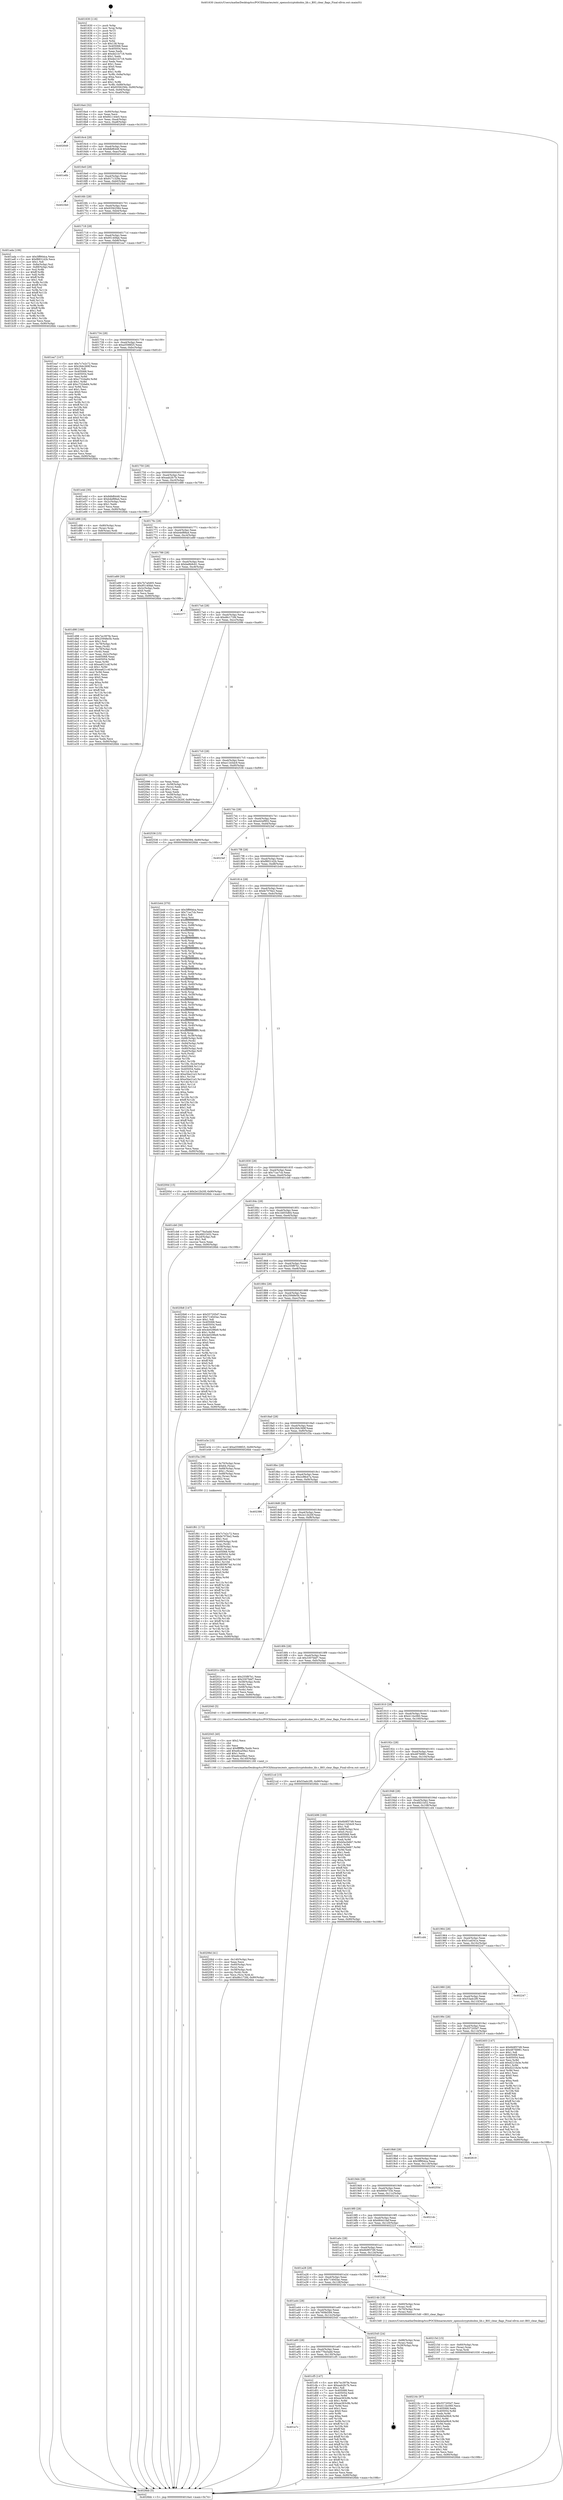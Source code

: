 digraph "0x401630" {
  label = "0x401630 (/mnt/c/Users/mathe/Desktop/tcc/POCII/binaries/extr_opensslcryptobiobio_lib.c_BIO_clear_flags_Final-ollvm.out::main(0))"
  labelloc = "t"
  node[shape=record]

  Entry [label="",width=0.3,height=0.3,shape=circle,fillcolor=black,style=filled]
  "0x4016a4" [label="{
     0x4016a4 [32]\l
     | [instrs]\l
     &nbsp;&nbsp;0x4016a4 \<+6\>: mov -0x90(%rbp),%eax\l
     &nbsp;&nbsp;0x4016aa \<+2\>: mov %eax,%ecx\l
     &nbsp;&nbsp;0x4016ac \<+6\>: sub $0x841144e5,%ecx\l
     &nbsp;&nbsp;0x4016b2 \<+6\>: mov %eax,-0xa4(%rbp)\l
     &nbsp;&nbsp;0x4016b8 \<+6\>: mov %ecx,-0xa8(%rbp)\l
     &nbsp;&nbsp;0x4016be \<+6\>: je 0000000000402649 \<main+0x1019\>\l
  }"]
  "0x402649" [label="{
     0x402649\l
  }", style=dashed]
  "0x4016c4" [label="{
     0x4016c4 [28]\l
     | [instrs]\l
     &nbsp;&nbsp;0x4016c4 \<+5\>: jmp 00000000004016c9 \<main+0x99\>\l
     &nbsp;&nbsp;0x4016c9 \<+6\>: mov -0xa4(%rbp),%eax\l
     &nbsp;&nbsp;0x4016cf \<+5\>: sub $0x8dbf6448,%eax\l
     &nbsp;&nbsp;0x4016d4 \<+6\>: mov %eax,-0xac(%rbp)\l
     &nbsp;&nbsp;0x4016da \<+6\>: je 0000000000401e6b \<main+0x83b\>\l
  }"]
  Exit [label="",width=0.3,height=0.3,shape=circle,fillcolor=black,style=filled,peripheries=2]
  "0x401e6b" [label="{
     0x401e6b\l
  }", style=dashed]
  "0x4016e0" [label="{
     0x4016e0 [28]\l
     | [instrs]\l
     &nbsp;&nbsp;0x4016e0 \<+5\>: jmp 00000000004016e5 \<main+0xb5\>\l
     &nbsp;&nbsp;0x4016e5 \<+6\>: mov -0xa4(%rbp),%eax\l
     &nbsp;&nbsp;0x4016eb \<+5\>: sub $0x9171329a,%eax\l
     &nbsp;&nbsp;0x4016f0 \<+6\>: mov %eax,-0xb0(%rbp)\l
     &nbsp;&nbsp;0x4016f6 \<+6\>: je 00000000004023b0 \<main+0xd80\>\l
  }"]
  "0x40216c" [label="{
     0x40216c [97]\l
     | [instrs]\l
     &nbsp;&nbsp;0x40216c \<+5\>: mov $0x557205d7,%esi\l
     &nbsp;&nbsp;0x402171 \<+5\>: mov $0x411bc060,%ecx\l
     &nbsp;&nbsp;0x402176 \<+7\>: mov 0x405068,%edx\l
     &nbsp;&nbsp;0x40217d \<+8\>: mov 0x405054,%r8d\l
     &nbsp;&nbsp;0x402185 \<+3\>: mov %edx,%r9d\l
     &nbsp;&nbsp;0x402188 \<+7\>: add $0xfe0a08c6,%r9d\l
     &nbsp;&nbsp;0x40218f \<+4\>: sub $0x1,%r9d\l
     &nbsp;&nbsp;0x402193 \<+7\>: sub $0xfe0a08c6,%r9d\l
     &nbsp;&nbsp;0x40219a \<+4\>: imul %r9d,%edx\l
     &nbsp;&nbsp;0x40219e \<+3\>: and $0x1,%edx\l
     &nbsp;&nbsp;0x4021a1 \<+3\>: cmp $0x0,%edx\l
     &nbsp;&nbsp;0x4021a4 \<+4\>: sete %r10b\l
     &nbsp;&nbsp;0x4021a8 \<+4\>: cmp $0xa,%r8d\l
     &nbsp;&nbsp;0x4021ac \<+4\>: setl %r11b\l
     &nbsp;&nbsp;0x4021b0 \<+3\>: mov %r10b,%bl\l
     &nbsp;&nbsp;0x4021b3 \<+3\>: and %r11b,%bl\l
     &nbsp;&nbsp;0x4021b6 \<+3\>: xor %r11b,%r10b\l
     &nbsp;&nbsp;0x4021b9 \<+3\>: or %r10b,%bl\l
     &nbsp;&nbsp;0x4021bc \<+3\>: test $0x1,%bl\l
     &nbsp;&nbsp;0x4021bf \<+3\>: cmovne %ecx,%esi\l
     &nbsp;&nbsp;0x4021c2 \<+6\>: mov %esi,-0x90(%rbp)\l
     &nbsp;&nbsp;0x4021c8 \<+5\>: jmp 00000000004026bb \<main+0x108b\>\l
  }"]
  "0x4023b0" [label="{
     0x4023b0\l
  }", style=dashed]
  "0x4016fc" [label="{
     0x4016fc [28]\l
     | [instrs]\l
     &nbsp;&nbsp;0x4016fc \<+5\>: jmp 0000000000401701 \<main+0xd1\>\l
     &nbsp;&nbsp;0x401701 \<+6\>: mov -0xa4(%rbp),%eax\l
     &nbsp;&nbsp;0x401707 \<+5\>: sub $0x93562584,%eax\l
     &nbsp;&nbsp;0x40170c \<+6\>: mov %eax,-0xb4(%rbp)\l
     &nbsp;&nbsp;0x401712 \<+6\>: je 0000000000401ada \<main+0x4aa\>\l
  }"]
  "0x40215d" [label="{
     0x40215d [15]\l
     | [instrs]\l
     &nbsp;&nbsp;0x40215d \<+4\>: mov -0x60(%rbp),%rax\l
     &nbsp;&nbsp;0x402161 \<+3\>: mov (%rax),%rax\l
     &nbsp;&nbsp;0x402164 \<+3\>: mov %rax,%rdi\l
     &nbsp;&nbsp;0x402167 \<+5\>: call 0000000000401030 \<free@plt\>\l
     | [calls]\l
     &nbsp;&nbsp;0x401030 \{1\} (unknown)\l
  }"]
  "0x401ada" [label="{
     0x401ada [106]\l
     | [instrs]\l
     &nbsp;&nbsp;0x401ada \<+5\>: mov $0x5ff90dca,%eax\l
     &nbsp;&nbsp;0x401adf \<+5\>: mov $0xf883142b,%ecx\l
     &nbsp;&nbsp;0x401ae4 \<+2\>: mov $0x1,%dl\l
     &nbsp;&nbsp;0x401ae6 \<+7\>: mov -0x8a(%rbp),%sil\l
     &nbsp;&nbsp;0x401aed \<+7\>: mov -0x89(%rbp),%dil\l
     &nbsp;&nbsp;0x401af4 \<+3\>: mov %sil,%r8b\l
     &nbsp;&nbsp;0x401af7 \<+4\>: xor $0xff,%r8b\l
     &nbsp;&nbsp;0x401afb \<+3\>: mov %dil,%r9b\l
     &nbsp;&nbsp;0x401afe \<+4\>: xor $0xff,%r9b\l
     &nbsp;&nbsp;0x401b02 \<+3\>: xor $0x1,%dl\l
     &nbsp;&nbsp;0x401b05 \<+3\>: mov %r8b,%r10b\l
     &nbsp;&nbsp;0x401b08 \<+4\>: and $0xff,%r10b\l
     &nbsp;&nbsp;0x401b0c \<+3\>: and %dl,%sil\l
     &nbsp;&nbsp;0x401b0f \<+3\>: mov %r9b,%r11b\l
     &nbsp;&nbsp;0x401b12 \<+4\>: and $0xff,%r11b\l
     &nbsp;&nbsp;0x401b16 \<+3\>: and %dl,%dil\l
     &nbsp;&nbsp;0x401b19 \<+3\>: or %sil,%r10b\l
     &nbsp;&nbsp;0x401b1c \<+3\>: or %dil,%r11b\l
     &nbsp;&nbsp;0x401b1f \<+3\>: xor %r11b,%r10b\l
     &nbsp;&nbsp;0x401b22 \<+3\>: or %r9b,%r8b\l
     &nbsp;&nbsp;0x401b25 \<+4\>: xor $0xff,%r8b\l
     &nbsp;&nbsp;0x401b29 \<+3\>: or $0x1,%dl\l
     &nbsp;&nbsp;0x401b2c \<+3\>: and %dl,%r8b\l
     &nbsp;&nbsp;0x401b2f \<+3\>: or %r8b,%r10b\l
     &nbsp;&nbsp;0x401b32 \<+4\>: test $0x1,%r10b\l
     &nbsp;&nbsp;0x401b36 \<+3\>: cmovne %ecx,%eax\l
     &nbsp;&nbsp;0x401b39 \<+6\>: mov %eax,-0x90(%rbp)\l
     &nbsp;&nbsp;0x401b3f \<+5\>: jmp 00000000004026bb \<main+0x108b\>\l
  }"]
  "0x401718" [label="{
     0x401718 [28]\l
     | [instrs]\l
     &nbsp;&nbsp;0x401718 \<+5\>: jmp 000000000040171d \<main+0xed\>\l
     &nbsp;&nbsp;0x40171d \<+6\>: mov -0xa4(%rbp),%eax\l
     &nbsp;&nbsp;0x401723 \<+5\>: sub $0x95140fab,%eax\l
     &nbsp;&nbsp;0x401728 \<+6\>: mov %eax,-0xb8(%rbp)\l
     &nbsp;&nbsp;0x40172e \<+6\>: je 0000000000401ea7 \<main+0x877\>\l
  }"]
  "0x4026bb" [label="{
     0x4026bb [5]\l
     | [instrs]\l
     &nbsp;&nbsp;0x4026bb \<+5\>: jmp 00000000004016a4 \<main+0x74\>\l
  }"]
  "0x401630" [label="{
     0x401630 [116]\l
     | [instrs]\l
     &nbsp;&nbsp;0x401630 \<+1\>: push %rbp\l
     &nbsp;&nbsp;0x401631 \<+3\>: mov %rsp,%rbp\l
     &nbsp;&nbsp;0x401634 \<+2\>: push %r15\l
     &nbsp;&nbsp;0x401636 \<+2\>: push %r14\l
     &nbsp;&nbsp;0x401638 \<+2\>: push %r13\l
     &nbsp;&nbsp;0x40163a \<+2\>: push %r12\l
     &nbsp;&nbsp;0x40163c \<+1\>: push %rbx\l
     &nbsp;&nbsp;0x40163d \<+7\>: sub $0x138,%rsp\l
     &nbsp;&nbsp;0x401644 \<+7\>: mov 0x405068,%eax\l
     &nbsp;&nbsp;0x40164b \<+7\>: mov 0x405054,%ecx\l
     &nbsp;&nbsp;0x401652 \<+2\>: mov %eax,%edx\l
     &nbsp;&nbsp;0x401654 \<+6\>: add $0xde21b718,%edx\l
     &nbsp;&nbsp;0x40165a \<+3\>: sub $0x1,%edx\l
     &nbsp;&nbsp;0x40165d \<+6\>: sub $0xde21b718,%edx\l
     &nbsp;&nbsp;0x401663 \<+3\>: imul %edx,%eax\l
     &nbsp;&nbsp;0x401666 \<+3\>: and $0x1,%eax\l
     &nbsp;&nbsp;0x401669 \<+3\>: cmp $0x0,%eax\l
     &nbsp;&nbsp;0x40166c \<+4\>: sete %r8b\l
     &nbsp;&nbsp;0x401670 \<+4\>: and $0x1,%r8b\l
     &nbsp;&nbsp;0x401674 \<+7\>: mov %r8b,-0x8a(%rbp)\l
     &nbsp;&nbsp;0x40167b \<+3\>: cmp $0xa,%ecx\l
     &nbsp;&nbsp;0x40167e \<+4\>: setl %r8b\l
     &nbsp;&nbsp;0x401682 \<+4\>: and $0x1,%r8b\l
     &nbsp;&nbsp;0x401686 \<+7\>: mov %r8b,-0x89(%rbp)\l
     &nbsp;&nbsp;0x40168d \<+10\>: movl $0x93562584,-0x90(%rbp)\l
     &nbsp;&nbsp;0x401697 \<+6\>: mov %edi,-0x94(%rbp)\l
     &nbsp;&nbsp;0x40169d \<+7\>: mov %rsi,-0xa0(%rbp)\l
  }"]
  "0x40206d" [label="{
     0x40206d [41]\l
     | [instrs]\l
     &nbsp;&nbsp;0x40206d \<+6\>: mov -0x140(%rbp),%ecx\l
     &nbsp;&nbsp;0x402073 \<+3\>: imul %eax,%ecx\l
     &nbsp;&nbsp;0x402076 \<+4\>: mov -0x60(%rbp),%rsi\l
     &nbsp;&nbsp;0x40207a \<+3\>: mov (%rsi),%rsi\l
     &nbsp;&nbsp;0x40207d \<+4\>: mov -0x58(%rbp),%rdi\l
     &nbsp;&nbsp;0x402081 \<+3\>: movslq (%rdi),%rdi\l
     &nbsp;&nbsp;0x402084 \<+3\>: mov %ecx,(%rsi,%rdi,4)\l
     &nbsp;&nbsp;0x402087 \<+10\>: movl $0xd6c172fd,-0x90(%rbp)\l
     &nbsp;&nbsp;0x402091 \<+5\>: jmp 00000000004026bb \<main+0x108b\>\l
  }"]
  "0x401ea7" [label="{
     0x401ea7 [147]\l
     | [instrs]\l
     &nbsp;&nbsp;0x401ea7 \<+5\>: mov $0x7c7e2c72,%eax\l
     &nbsp;&nbsp;0x401eac \<+5\>: mov $0x26dc369f,%ecx\l
     &nbsp;&nbsp;0x401eb1 \<+2\>: mov $0x1,%dl\l
     &nbsp;&nbsp;0x401eb3 \<+7\>: mov 0x405068,%esi\l
     &nbsp;&nbsp;0x401eba \<+7\>: mov 0x405054,%edi\l
     &nbsp;&nbsp;0x401ec1 \<+3\>: mov %esi,%r8d\l
     &nbsp;&nbsp;0x401ec4 \<+7\>: sub $0xc732da84,%r8d\l
     &nbsp;&nbsp;0x401ecb \<+4\>: sub $0x1,%r8d\l
     &nbsp;&nbsp;0x401ecf \<+7\>: add $0xc732da84,%r8d\l
     &nbsp;&nbsp;0x401ed6 \<+4\>: imul %r8d,%esi\l
     &nbsp;&nbsp;0x401eda \<+3\>: and $0x1,%esi\l
     &nbsp;&nbsp;0x401edd \<+3\>: cmp $0x0,%esi\l
     &nbsp;&nbsp;0x401ee0 \<+4\>: sete %r9b\l
     &nbsp;&nbsp;0x401ee4 \<+3\>: cmp $0xa,%edi\l
     &nbsp;&nbsp;0x401ee7 \<+4\>: setl %r10b\l
     &nbsp;&nbsp;0x401eeb \<+3\>: mov %r9b,%r11b\l
     &nbsp;&nbsp;0x401eee \<+4\>: xor $0xff,%r11b\l
     &nbsp;&nbsp;0x401ef2 \<+3\>: mov %r10b,%bl\l
     &nbsp;&nbsp;0x401ef5 \<+3\>: xor $0xff,%bl\l
     &nbsp;&nbsp;0x401ef8 \<+3\>: xor $0x0,%dl\l
     &nbsp;&nbsp;0x401efb \<+3\>: mov %r11b,%r14b\l
     &nbsp;&nbsp;0x401efe \<+4\>: and $0x0,%r14b\l
     &nbsp;&nbsp;0x401f02 \<+3\>: and %dl,%r9b\l
     &nbsp;&nbsp;0x401f05 \<+3\>: mov %bl,%r15b\l
     &nbsp;&nbsp;0x401f08 \<+4\>: and $0x0,%r15b\l
     &nbsp;&nbsp;0x401f0c \<+3\>: and %dl,%r10b\l
     &nbsp;&nbsp;0x401f0f \<+3\>: or %r9b,%r14b\l
     &nbsp;&nbsp;0x401f12 \<+3\>: or %r10b,%r15b\l
     &nbsp;&nbsp;0x401f15 \<+3\>: xor %r15b,%r14b\l
     &nbsp;&nbsp;0x401f18 \<+3\>: or %bl,%r11b\l
     &nbsp;&nbsp;0x401f1b \<+4\>: xor $0xff,%r11b\l
     &nbsp;&nbsp;0x401f1f \<+3\>: or $0x0,%dl\l
     &nbsp;&nbsp;0x401f22 \<+3\>: and %dl,%r11b\l
     &nbsp;&nbsp;0x401f25 \<+3\>: or %r11b,%r14b\l
     &nbsp;&nbsp;0x401f28 \<+4\>: test $0x1,%r14b\l
     &nbsp;&nbsp;0x401f2c \<+3\>: cmovne %ecx,%eax\l
     &nbsp;&nbsp;0x401f2f \<+6\>: mov %eax,-0x90(%rbp)\l
     &nbsp;&nbsp;0x401f35 \<+5\>: jmp 00000000004026bb \<main+0x108b\>\l
  }"]
  "0x401734" [label="{
     0x401734 [28]\l
     | [instrs]\l
     &nbsp;&nbsp;0x401734 \<+5\>: jmp 0000000000401739 \<main+0x109\>\l
     &nbsp;&nbsp;0x401739 \<+6\>: mov -0xa4(%rbp),%eax\l
     &nbsp;&nbsp;0x40173f \<+5\>: sub $0xa5598f25,%eax\l
     &nbsp;&nbsp;0x401744 \<+6\>: mov %eax,-0xbc(%rbp)\l
     &nbsp;&nbsp;0x40174a \<+6\>: je 0000000000401e4d \<main+0x81d\>\l
  }"]
  "0x402045" [label="{
     0x402045 [40]\l
     | [instrs]\l
     &nbsp;&nbsp;0x402045 \<+5\>: mov $0x2,%ecx\l
     &nbsp;&nbsp;0x40204a \<+1\>: cltd\l
     &nbsp;&nbsp;0x40204b \<+2\>: idiv %ecx\l
     &nbsp;&nbsp;0x40204d \<+6\>: imul $0xfffffffe,%edx,%ecx\l
     &nbsp;&nbsp;0x402053 \<+6\>: add $0xe6ca59a2,%ecx\l
     &nbsp;&nbsp;0x402059 \<+3\>: add $0x1,%ecx\l
     &nbsp;&nbsp;0x40205c \<+6\>: sub $0xe6ca59a2,%ecx\l
     &nbsp;&nbsp;0x402062 \<+6\>: mov %ecx,-0x140(%rbp)\l
     &nbsp;&nbsp;0x402068 \<+5\>: call 0000000000401160 \<next_i\>\l
     | [calls]\l
     &nbsp;&nbsp;0x401160 \{1\} (/mnt/c/Users/mathe/Desktop/tcc/POCII/binaries/extr_opensslcryptobiobio_lib.c_BIO_clear_flags_Final-ollvm.out::next_i)\l
  }"]
  "0x401e4d" [label="{
     0x401e4d [30]\l
     | [instrs]\l
     &nbsp;&nbsp;0x401e4d \<+5\>: mov $0x8dbf6448,%eax\l
     &nbsp;&nbsp;0x401e52 \<+5\>: mov $0xb4ef88a4,%ecx\l
     &nbsp;&nbsp;0x401e57 \<+3\>: mov -0x2c(%rbp),%edx\l
     &nbsp;&nbsp;0x401e5a \<+3\>: cmp $0x1,%edx\l
     &nbsp;&nbsp;0x401e5d \<+3\>: cmovl %ecx,%eax\l
     &nbsp;&nbsp;0x401e60 \<+6\>: mov %eax,-0x90(%rbp)\l
     &nbsp;&nbsp;0x401e66 \<+5\>: jmp 00000000004026bb \<main+0x108b\>\l
  }"]
  "0x401750" [label="{
     0x401750 [28]\l
     | [instrs]\l
     &nbsp;&nbsp;0x401750 \<+5\>: jmp 0000000000401755 \<main+0x125\>\l
     &nbsp;&nbsp;0x401755 \<+6\>: mov -0xa4(%rbp),%eax\l
     &nbsp;&nbsp;0x40175b \<+5\>: sub $0xaab2fc7b,%eax\l
     &nbsp;&nbsp;0x401760 \<+6\>: mov %eax,-0xc0(%rbp)\l
     &nbsp;&nbsp;0x401766 \<+6\>: je 0000000000401d88 \<main+0x758\>\l
  }"]
  "0x401f61" [label="{
     0x401f61 [172]\l
     | [instrs]\l
     &nbsp;&nbsp;0x401f61 \<+5\>: mov $0x7c7e2c72,%ecx\l
     &nbsp;&nbsp;0x401f66 \<+5\>: mov $0xfe7076e2,%edx\l
     &nbsp;&nbsp;0x401f6b \<+3\>: mov $0x1,%sil\l
     &nbsp;&nbsp;0x401f6e \<+4\>: mov -0x60(%rbp),%rdi\l
     &nbsp;&nbsp;0x401f72 \<+3\>: mov %rax,(%rdi)\l
     &nbsp;&nbsp;0x401f75 \<+4\>: mov -0x58(%rbp),%rax\l
     &nbsp;&nbsp;0x401f79 \<+6\>: movl $0x0,(%rax)\l
     &nbsp;&nbsp;0x401f7f \<+8\>: mov 0x405068,%r8d\l
     &nbsp;&nbsp;0x401f87 \<+8\>: mov 0x405054,%r9d\l
     &nbsp;&nbsp;0x401f8f \<+3\>: mov %r8d,%r10d\l
     &nbsp;&nbsp;0x401f92 \<+7\>: sub $0xd859674d,%r10d\l
     &nbsp;&nbsp;0x401f99 \<+4\>: sub $0x1,%r10d\l
     &nbsp;&nbsp;0x401f9d \<+7\>: add $0xd859674d,%r10d\l
     &nbsp;&nbsp;0x401fa4 \<+4\>: imul %r10d,%r8d\l
     &nbsp;&nbsp;0x401fa8 \<+4\>: and $0x1,%r8d\l
     &nbsp;&nbsp;0x401fac \<+4\>: cmp $0x0,%r8d\l
     &nbsp;&nbsp;0x401fb0 \<+4\>: sete %r11b\l
     &nbsp;&nbsp;0x401fb4 \<+4\>: cmp $0xa,%r9d\l
     &nbsp;&nbsp;0x401fb8 \<+3\>: setl %bl\l
     &nbsp;&nbsp;0x401fbb \<+3\>: mov %r11b,%r14b\l
     &nbsp;&nbsp;0x401fbe \<+4\>: xor $0xff,%r14b\l
     &nbsp;&nbsp;0x401fc2 \<+3\>: mov %bl,%r15b\l
     &nbsp;&nbsp;0x401fc5 \<+4\>: xor $0xff,%r15b\l
     &nbsp;&nbsp;0x401fc9 \<+4\>: xor $0x0,%sil\l
     &nbsp;&nbsp;0x401fcd \<+3\>: mov %r14b,%r12b\l
     &nbsp;&nbsp;0x401fd0 \<+4\>: and $0x0,%r12b\l
     &nbsp;&nbsp;0x401fd4 \<+3\>: and %sil,%r11b\l
     &nbsp;&nbsp;0x401fd7 \<+3\>: mov %r15b,%r13b\l
     &nbsp;&nbsp;0x401fda \<+4\>: and $0x0,%r13b\l
     &nbsp;&nbsp;0x401fde \<+3\>: and %sil,%bl\l
     &nbsp;&nbsp;0x401fe1 \<+3\>: or %r11b,%r12b\l
     &nbsp;&nbsp;0x401fe4 \<+3\>: or %bl,%r13b\l
     &nbsp;&nbsp;0x401fe7 \<+3\>: xor %r13b,%r12b\l
     &nbsp;&nbsp;0x401fea \<+3\>: or %r15b,%r14b\l
     &nbsp;&nbsp;0x401fed \<+4\>: xor $0xff,%r14b\l
     &nbsp;&nbsp;0x401ff1 \<+4\>: or $0x0,%sil\l
     &nbsp;&nbsp;0x401ff5 \<+3\>: and %sil,%r14b\l
     &nbsp;&nbsp;0x401ff8 \<+3\>: or %r14b,%r12b\l
     &nbsp;&nbsp;0x401ffb \<+4\>: test $0x1,%r12b\l
     &nbsp;&nbsp;0x401fff \<+3\>: cmovne %edx,%ecx\l
     &nbsp;&nbsp;0x402002 \<+6\>: mov %ecx,-0x90(%rbp)\l
     &nbsp;&nbsp;0x402008 \<+5\>: jmp 00000000004026bb \<main+0x108b\>\l
  }"]
  "0x401d88" [label="{
     0x401d88 [16]\l
     | [instrs]\l
     &nbsp;&nbsp;0x401d88 \<+4\>: mov -0x80(%rbp),%rax\l
     &nbsp;&nbsp;0x401d8c \<+3\>: mov (%rax),%rax\l
     &nbsp;&nbsp;0x401d8f \<+4\>: mov 0x8(%rax),%rdi\l
     &nbsp;&nbsp;0x401d93 \<+5\>: call 0000000000401060 \<atoi@plt\>\l
     | [calls]\l
     &nbsp;&nbsp;0x401060 \{1\} (unknown)\l
  }"]
  "0x40176c" [label="{
     0x40176c [28]\l
     | [instrs]\l
     &nbsp;&nbsp;0x40176c \<+5\>: jmp 0000000000401771 \<main+0x141\>\l
     &nbsp;&nbsp;0x401771 \<+6\>: mov -0xa4(%rbp),%eax\l
     &nbsp;&nbsp;0x401777 \<+5\>: sub $0xb4ef88a4,%eax\l
     &nbsp;&nbsp;0x40177c \<+6\>: mov %eax,-0xc4(%rbp)\l
     &nbsp;&nbsp;0x401782 \<+6\>: je 0000000000401e89 \<main+0x859\>\l
  }"]
  "0x401d98" [label="{
     0x401d98 [166]\l
     | [instrs]\l
     &nbsp;&nbsp;0x401d98 \<+5\>: mov $0x7ec397fe,%ecx\l
     &nbsp;&nbsp;0x401d9d \<+5\>: mov $0x25948e5b,%edx\l
     &nbsp;&nbsp;0x401da2 \<+3\>: mov $0x1,%sil\l
     &nbsp;&nbsp;0x401da5 \<+4\>: mov -0x78(%rbp),%rdi\l
     &nbsp;&nbsp;0x401da9 \<+2\>: mov %eax,(%rdi)\l
     &nbsp;&nbsp;0x401dab \<+4\>: mov -0x78(%rbp),%rdi\l
     &nbsp;&nbsp;0x401daf \<+2\>: mov (%rdi),%eax\l
     &nbsp;&nbsp;0x401db1 \<+3\>: mov %eax,-0x2c(%rbp)\l
     &nbsp;&nbsp;0x401db4 \<+7\>: mov 0x405068,%eax\l
     &nbsp;&nbsp;0x401dbb \<+8\>: mov 0x405054,%r8d\l
     &nbsp;&nbsp;0x401dc3 \<+3\>: mov %eax,%r9d\l
     &nbsp;&nbsp;0x401dc6 \<+7\>: sub $0xea621c4f,%r9d\l
     &nbsp;&nbsp;0x401dcd \<+4\>: sub $0x1,%r9d\l
     &nbsp;&nbsp;0x401dd1 \<+7\>: add $0xea621c4f,%r9d\l
     &nbsp;&nbsp;0x401dd8 \<+4\>: imul %r9d,%eax\l
     &nbsp;&nbsp;0x401ddc \<+3\>: and $0x1,%eax\l
     &nbsp;&nbsp;0x401ddf \<+3\>: cmp $0x0,%eax\l
     &nbsp;&nbsp;0x401de2 \<+4\>: sete %r10b\l
     &nbsp;&nbsp;0x401de6 \<+4\>: cmp $0xa,%r8d\l
     &nbsp;&nbsp;0x401dea \<+4\>: setl %r11b\l
     &nbsp;&nbsp;0x401dee \<+3\>: mov %r10b,%bl\l
     &nbsp;&nbsp;0x401df1 \<+3\>: xor $0xff,%bl\l
     &nbsp;&nbsp;0x401df4 \<+3\>: mov %r11b,%r14b\l
     &nbsp;&nbsp;0x401df7 \<+4\>: xor $0xff,%r14b\l
     &nbsp;&nbsp;0x401dfb \<+4\>: xor $0x1,%sil\l
     &nbsp;&nbsp;0x401dff \<+3\>: mov %bl,%r15b\l
     &nbsp;&nbsp;0x401e02 \<+4\>: and $0xff,%r15b\l
     &nbsp;&nbsp;0x401e06 \<+3\>: and %sil,%r10b\l
     &nbsp;&nbsp;0x401e09 \<+3\>: mov %r14b,%r12b\l
     &nbsp;&nbsp;0x401e0c \<+4\>: and $0xff,%r12b\l
     &nbsp;&nbsp;0x401e10 \<+3\>: and %sil,%r11b\l
     &nbsp;&nbsp;0x401e13 \<+3\>: or %r10b,%r15b\l
     &nbsp;&nbsp;0x401e16 \<+3\>: or %r11b,%r12b\l
     &nbsp;&nbsp;0x401e19 \<+3\>: xor %r12b,%r15b\l
     &nbsp;&nbsp;0x401e1c \<+3\>: or %r14b,%bl\l
     &nbsp;&nbsp;0x401e1f \<+3\>: xor $0xff,%bl\l
     &nbsp;&nbsp;0x401e22 \<+4\>: or $0x1,%sil\l
     &nbsp;&nbsp;0x401e26 \<+3\>: and %sil,%bl\l
     &nbsp;&nbsp;0x401e29 \<+3\>: or %bl,%r15b\l
     &nbsp;&nbsp;0x401e2c \<+4\>: test $0x1,%r15b\l
     &nbsp;&nbsp;0x401e30 \<+3\>: cmovne %edx,%ecx\l
     &nbsp;&nbsp;0x401e33 \<+6\>: mov %ecx,-0x90(%rbp)\l
     &nbsp;&nbsp;0x401e39 \<+5\>: jmp 00000000004026bb \<main+0x108b\>\l
  }"]
  "0x401e89" [label="{
     0x401e89 [30]\l
     | [instrs]\l
     &nbsp;&nbsp;0x401e89 \<+5\>: mov $0x7b7a0d05,%eax\l
     &nbsp;&nbsp;0x401e8e \<+5\>: mov $0x95140fab,%ecx\l
     &nbsp;&nbsp;0x401e93 \<+3\>: mov -0x2c(%rbp),%edx\l
     &nbsp;&nbsp;0x401e96 \<+3\>: cmp $0x0,%edx\l
     &nbsp;&nbsp;0x401e99 \<+3\>: cmove %ecx,%eax\l
     &nbsp;&nbsp;0x401e9c \<+6\>: mov %eax,-0x90(%rbp)\l
     &nbsp;&nbsp;0x401ea2 \<+5\>: jmp 00000000004026bb \<main+0x108b\>\l
  }"]
  "0x401788" [label="{
     0x401788 [28]\l
     | [instrs]\l
     &nbsp;&nbsp;0x401788 \<+5\>: jmp 000000000040178d \<main+0x15d\>\l
     &nbsp;&nbsp;0x40178d \<+6\>: mov -0xa4(%rbp),%eax\l
     &nbsp;&nbsp;0x401793 \<+5\>: sub $0xbe8b9c61,%eax\l
     &nbsp;&nbsp;0x401798 \<+6\>: mov %eax,-0xc8(%rbp)\l
     &nbsp;&nbsp;0x40179e \<+6\>: je 0000000000402377 \<main+0xd47\>\l
  }"]
  "0x401a7c" [label="{
     0x401a7c\l
  }", style=dashed]
  "0x402377" [label="{
     0x402377\l
  }", style=dashed]
  "0x4017a4" [label="{
     0x4017a4 [28]\l
     | [instrs]\l
     &nbsp;&nbsp;0x4017a4 \<+5\>: jmp 00000000004017a9 \<main+0x179\>\l
     &nbsp;&nbsp;0x4017a9 \<+6\>: mov -0xa4(%rbp),%eax\l
     &nbsp;&nbsp;0x4017af \<+5\>: sub $0xd6c172fd,%eax\l
     &nbsp;&nbsp;0x4017b4 \<+6\>: mov %eax,-0xcc(%rbp)\l
     &nbsp;&nbsp;0x4017ba \<+6\>: je 0000000000402096 \<main+0xa66\>\l
  }"]
  "0x401cf5" [label="{
     0x401cf5 [147]\l
     | [instrs]\l
     &nbsp;&nbsp;0x401cf5 \<+5\>: mov $0x7ec397fe,%eax\l
     &nbsp;&nbsp;0x401cfa \<+5\>: mov $0xaab2fc7b,%ecx\l
     &nbsp;&nbsp;0x401cff \<+2\>: mov $0x1,%dl\l
     &nbsp;&nbsp;0x401d01 \<+7\>: mov 0x405068,%esi\l
     &nbsp;&nbsp;0x401d08 \<+7\>: mov 0x405054,%edi\l
     &nbsp;&nbsp;0x401d0f \<+3\>: mov %esi,%r8d\l
     &nbsp;&nbsp;0x401d12 \<+7\>: sub $0xee363c9b,%r8d\l
     &nbsp;&nbsp;0x401d19 \<+4\>: sub $0x1,%r8d\l
     &nbsp;&nbsp;0x401d1d \<+7\>: add $0xee363c9b,%r8d\l
     &nbsp;&nbsp;0x401d24 \<+4\>: imul %r8d,%esi\l
     &nbsp;&nbsp;0x401d28 \<+3\>: and $0x1,%esi\l
     &nbsp;&nbsp;0x401d2b \<+3\>: cmp $0x0,%esi\l
     &nbsp;&nbsp;0x401d2e \<+4\>: sete %r9b\l
     &nbsp;&nbsp;0x401d32 \<+3\>: cmp $0xa,%edi\l
     &nbsp;&nbsp;0x401d35 \<+4\>: setl %r10b\l
     &nbsp;&nbsp;0x401d39 \<+3\>: mov %r9b,%r11b\l
     &nbsp;&nbsp;0x401d3c \<+4\>: xor $0xff,%r11b\l
     &nbsp;&nbsp;0x401d40 \<+3\>: mov %r10b,%bl\l
     &nbsp;&nbsp;0x401d43 \<+3\>: xor $0xff,%bl\l
     &nbsp;&nbsp;0x401d46 \<+3\>: xor $0x1,%dl\l
     &nbsp;&nbsp;0x401d49 \<+3\>: mov %r11b,%r14b\l
     &nbsp;&nbsp;0x401d4c \<+4\>: and $0xff,%r14b\l
     &nbsp;&nbsp;0x401d50 \<+3\>: and %dl,%r9b\l
     &nbsp;&nbsp;0x401d53 \<+3\>: mov %bl,%r15b\l
     &nbsp;&nbsp;0x401d56 \<+4\>: and $0xff,%r15b\l
     &nbsp;&nbsp;0x401d5a \<+3\>: and %dl,%r10b\l
     &nbsp;&nbsp;0x401d5d \<+3\>: or %r9b,%r14b\l
     &nbsp;&nbsp;0x401d60 \<+3\>: or %r10b,%r15b\l
     &nbsp;&nbsp;0x401d63 \<+3\>: xor %r15b,%r14b\l
     &nbsp;&nbsp;0x401d66 \<+3\>: or %bl,%r11b\l
     &nbsp;&nbsp;0x401d69 \<+4\>: xor $0xff,%r11b\l
     &nbsp;&nbsp;0x401d6d \<+3\>: or $0x1,%dl\l
     &nbsp;&nbsp;0x401d70 \<+3\>: and %dl,%r11b\l
     &nbsp;&nbsp;0x401d73 \<+3\>: or %r11b,%r14b\l
     &nbsp;&nbsp;0x401d76 \<+4\>: test $0x1,%r14b\l
     &nbsp;&nbsp;0x401d7a \<+3\>: cmovne %ecx,%eax\l
     &nbsp;&nbsp;0x401d7d \<+6\>: mov %eax,-0x90(%rbp)\l
     &nbsp;&nbsp;0x401d83 \<+5\>: jmp 00000000004026bb \<main+0x108b\>\l
  }"]
  "0x402096" [label="{
     0x402096 [34]\l
     | [instrs]\l
     &nbsp;&nbsp;0x402096 \<+2\>: xor %eax,%eax\l
     &nbsp;&nbsp;0x402098 \<+4\>: mov -0x58(%rbp),%rcx\l
     &nbsp;&nbsp;0x40209c \<+2\>: mov (%rcx),%edx\l
     &nbsp;&nbsp;0x40209e \<+3\>: sub $0x1,%eax\l
     &nbsp;&nbsp;0x4020a1 \<+2\>: sub %eax,%edx\l
     &nbsp;&nbsp;0x4020a3 \<+4\>: mov -0x58(%rbp),%rcx\l
     &nbsp;&nbsp;0x4020a7 \<+2\>: mov %edx,(%rcx)\l
     &nbsp;&nbsp;0x4020a9 \<+10\>: movl $0x2e12b20f,-0x90(%rbp)\l
     &nbsp;&nbsp;0x4020b3 \<+5\>: jmp 00000000004026bb \<main+0x108b\>\l
  }"]
  "0x4017c0" [label="{
     0x4017c0 [28]\l
     | [instrs]\l
     &nbsp;&nbsp;0x4017c0 \<+5\>: jmp 00000000004017c5 \<main+0x195\>\l
     &nbsp;&nbsp;0x4017c5 \<+6\>: mov -0xa4(%rbp),%eax\l
     &nbsp;&nbsp;0x4017cb \<+5\>: sub $0xe11b5dc9,%eax\l
     &nbsp;&nbsp;0x4017d0 \<+6\>: mov %eax,-0xd0(%rbp)\l
     &nbsp;&nbsp;0x4017d6 \<+6\>: je 0000000000402536 \<main+0xf06\>\l
  }"]
  "0x401a60" [label="{
     0x401a60 [28]\l
     | [instrs]\l
     &nbsp;&nbsp;0x401a60 \<+5\>: jmp 0000000000401a65 \<main+0x435\>\l
     &nbsp;&nbsp;0x401a65 \<+6\>: mov -0xa4(%rbp),%eax\l
     &nbsp;&nbsp;0x401a6b \<+5\>: sub $0x776a5add,%eax\l
     &nbsp;&nbsp;0x401a70 \<+6\>: mov %eax,-0x130(%rbp)\l
     &nbsp;&nbsp;0x401a76 \<+6\>: je 0000000000401cf5 \<main+0x6c5\>\l
  }"]
  "0x402536" [label="{
     0x402536 [15]\l
     | [instrs]\l
     &nbsp;&nbsp;0x402536 \<+10\>: movl $0x7608d394,-0x90(%rbp)\l
     &nbsp;&nbsp;0x402540 \<+5\>: jmp 00000000004026bb \<main+0x108b\>\l
  }"]
  "0x4017dc" [label="{
     0x4017dc [28]\l
     | [instrs]\l
     &nbsp;&nbsp;0x4017dc \<+5\>: jmp 00000000004017e1 \<main+0x1b1\>\l
     &nbsp;&nbsp;0x4017e1 \<+6\>: mov -0xa4(%rbp),%eax\l
     &nbsp;&nbsp;0x4017e7 \<+5\>: sub $0xe42ef902,%eax\l
     &nbsp;&nbsp;0x4017ec \<+6\>: mov %eax,-0xd4(%rbp)\l
     &nbsp;&nbsp;0x4017f2 \<+6\>: je 00000000004023ef \<main+0xdbf\>\l
  }"]
  "0x402545" [label="{
     0x402545 [24]\l
     | [instrs]\l
     &nbsp;&nbsp;0x402545 \<+7\>: mov -0x88(%rbp),%rax\l
     &nbsp;&nbsp;0x40254c \<+2\>: mov (%rax),%eax\l
     &nbsp;&nbsp;0x40254e \<+4\>: lea -0x28(%rbp),%rsp\l
     &nbsp;&nbsp;0x402552 \<+1\>: pop %rbx\l
     &nbsp;&nbsp;0x402553 \<+2\>: pop %r12\l
     &nbsp;&nbsp;0x402555 \<+2\>: pop %r13\l
     &nbsp;&nbsp;0x402557 \<+2\>: pop %r14\l
     &nbsp;&nbsp;0x402559 \<+2\>: pop %r15\l
     &nbsp;&nbsp;0x40255b \<+1\>: pop %rbp\l
     &nbsp;&nbsp;0x40255c \<+1\>: ret\l
  }"]
  "0x4023ef" [label="{
     0x4023ef\l
  }", style=dashed]
  "0x4017f8" [label="{
     0x4017f8 [28]\l
     | [instrs]\l
     &nbsp;&nbsp;0x4017f8 \<+5\>: jmp 00000000004017fd \<main+0x1cd\>\l
     &nbsp;&nbsp;0x4017fd \<+6\>: mov -0xa4(%rbp),%eax\l
     &nbsp;&nbsp;0x401803 \<+5\>: sub $0xf883142b,%eax\l
     &nbsp;&nbsp;0x401808 \<+6\>: mov %eax,-0xd8(%rbp)\l
     &nbsp;&nbsp;0x40180e \<+6\>: je 0000000000401b44 \<main+0x514\>\l
  }"]
  "0x401a44" [label="{
     0x401a44 [28]\l
     | [instrs]\l
     &nbsp;&nbsp;0x401a44 \<+5\>: jmp 0000000000401a49 \<main+0x419\>\l
     &nbsp;&nbsp;0x401a49 \<+6\>: mov -0xa4(%rbp),%eax\l
     &nbsp;&nbsp;0x401a4f \<+5\>: sub $0x7608d394,%eax\l
     &nbsp;&nbsp;0x401a54 \<+6\>: mov %eax,-0x12c(%rbp)\l
     &nbsp;&nbsp;0x401a5a \<+6\>: je 0000000000402545 \<main+0xf15\>\l
  }"]
  "0x401b44" [label="{
     0x401b44 [370]\l
     | [instrs]\l
     &nbsp;&nbsp;0x401b44 \<+5\>: mov $0x5ff90dca,%eax\l
     &nbsp;&nbsp;0x401b49 \<+5\>: mov $0x71ac7cb,%ecx\l
     &nbsp;&nbsp;0x401b4e \<+2\>: mov $0x1,%dl\l
     &nbsp;&nbsp;0x401b50 \<+3\>: mov %rsp,%rsi\l
     &nbsp;&nbsp;0x401b53 \<+4\>: add $0xfffffffffffffff0,%rsi\l
     &nbsp;&nbsp;0x401b57 \<+3\>: mov %rsi,%rsp\l
     &nbsp;&nbsp;0x401b5a \<+7\>: mov %rsi,-0x88(%rbp)\l
     &nbsp;&nbsp;0x401b61 \<+3\>: mov %rsp,%rsi\l
     &nbsp;&nbsp;0x401b64 \<+4\>: add $0xfffffffffffffff0,%rsi\l
     &nbsp;&nbsp;0x401b68 \<+3\>: mov %rsi,%rsp\l
     &nbsp;&nbsp;0x401b6b \<+3\>: mov %rsp,%rdi\l
     &nbsp;&nbsp;0x401b6e \<+4\>: add $0xfffffffffffffff0,%rdi\l
     &nbsp;&nbsp;0x401b72 \<+3\>: mov %rdi,%rsp\l
     &nbsp;&nbsp;0x401b75 \<+4\>: mov %rdi,-0x80(%rbp)\l
     &nbsp;&nbsp;0x401b79 \<+3\>: mov %rsp,%rdi\l
     &nbsp;&nbsp;0x401b7c \<+4\>: add $0xfffffffffffffff0,%rdi\l
     &nbsp;&nbsp;0x401b80 \<+3\>: mov %rdi,%rsp\l
     &nbsp;&nbsp;0x401b83 \<+4\>: mov %rdi,-0x78(%rbp)\l
     &nbsp;&nbsp;0x401b87 \<+3\>: mov %rsp,%rdi\l
     &nbsp;&nbsp;0x401b8a \<+4\>: add $0xfffffffffffffff0,%rdi\l
     &nbsp;&nbsp;0x401b8e \<+3\>: mov %rdi,%rsp\l
     &nbsp;&nbsp;0x401b91 \<+4\>: mov %rdi,-0x70(%rbp)\l
     &nbsp;&nbsp;0x401b95 \<+3\>: mov %rsp,%rdi\l
     &nbsp;&nbsp;0x401b98 \<+4\>: add $0xfffffffffffffff0,%rdi\l
     &nbsp;&nbsp;0x401b9c \<+3\>: mov %rdi,%rsp\l
     &nbsp;&nbsp;0x401b9f \<+4\>: mov %rdi,-0x68(%rbp)\l
     &nbsp;&nbsp;0x401ba3 \<+3\>: mov %rsp,%rdi\l
     &nbsp;&nbsp;0x401ba6 \<+4\>: add $0xfffffffffffffff0,%rdi\l
     &nbsp;&nbsp;0x401baa \<+3\>: mov %rdi,%rsp\l
     &nbsp;&nbsp;0x401bad \<+4\>: mov %rdi,-0x60(%rbp)\l
     &nbsp;&nbsp;0x401bb1 \<+3\>: mov %rsp,%rdi\l
     &nbsp;&nbsp;0x401bb4 \<+4\>: add $0xfffffffffffffff0,%rdi\l
     &nbsp;&nbsp;0x401bb8 \<+3\>: mov %rdi,%rsp\l
     &nbsp;&nbsp;0x401bbb \<+4\>: mov %rdi,-0x58(%rbp)\l
     &nbsp;&nbsp;0x401bbf \<+3\>: mov %rsp,%rdi\l
     &nbsp;&nbsp;0x401bc2 \<+4\>: add $0xfffffffffffffff0,%rdi\l
     &nbsp;&nbsp;0x401bc6 \<+3\>: mov %rdi,%rsp\l
     &nbsp;&nbsp;0x401bc9 \<+4\>: mov %rdi,-0x50(%rbp)\l
     &nbsp;&nbsp;0x401bcd \<+3\>: mov %rsp,%rdi\l
     &nbsp;&nbsp;0x401bd0 \<+4\>: add $0xfffffffffffffff0,%rdi\l
     &nbsp;&nbsp;0x401bd4 \<+3\>: mov %rdi,%rsp\l
     &nbsp;&nbsp;0x401bd7 \<+4\>: mov %rdi,-0x48(%rbp)\l
     &nbsp;&nbsp;0x401bdb \<+3\>: mov %rsp,%rdi\l
     &nbsp;&nbsp;0x401bde \<+4\>: add $0xfffffffffffffff0,%rdi\l
     &nbsp;&nbsp;0x401be2 \<+3\>: mov %rdi,%rsp\l
     &nbsp;&nbsp;0x401be5 \<+4\>: mov %rdi,-0x40(%rbp)\l
     &nbsp;&nbsp;0x401be9 \<+3\>: mov %rsp,%rdi\l
     &nbsp;&nbsp;0x401bec \<+4\>: add $0xfffffffffffffff0,%rdi\l
     &nbsp;&nbsp;0x401bf0 \<+3\>: mov %rdi,%rsp\l
     &nbsp;&nbsp;0x401bf3 \<+4\>: mov %rdi,-0x38(%rbp)\l
     &nbsp;&nbsp;0x401bf7 \<+7\>: mov -0x88(%rbp),%rdi\l
     &nbsp;&nbsp;0x401bfe \<+6\>: movl $0x0,(%rdi)\l
     &nbsp;&nbsp;0x401c04 \<+7\>: mov -0x94(%rbp),%r8d\l
     &nbsp;&nbsp;0x401c0b \<+3\>: mov %r8d,(%rsi)\l
     &nbsp;&nbsp;0x401c0e \<+4\>: mov -0x80(%rbp),%rdi\l
     &nbsp;&nbsp;0x401c12 \<+7\>: mov -0xa0(%rbp),%r9\l
     &nbsp;&nbsp;0x401c19 \<+3\>: mov %r9,(%rdi)\l
     &nbsp;&nbsp;0x401c1c \<+3\>: cmpl $0x2,(%rsi)\l
     &nbsp;&nbsp;0x401c1f \<+4\>: setne %r10b\l
     &nbsp;&nbsp;0x401c23 \<+4\>: and $0x1,%r10b\l
     &nbsp;&nbsp;0x401c27 \<+4\>: mov %r10b,-0x2d(%rbp)\l
     &nbsp;&nbsp;0x401c2b \<+8\>: mov 0x405068,%r11d\l
     &nbsp;&nbsp;0x401c33 \<+7\>: mov 0x405054,%ebx\l
     &nbsp;&nbsp;0x401c3a \<+3\>: mov %r11d,%r14d\l
     &nbsp;&nbsp;0x401c3d \<+7\>: add $0xe5be21e3,%r14d\l
     &nbsp;&nbsp;0x401c44 \<+4\>: sub $0x1,%r14d\l
     &nbsp;&nbsp;0x401c48 \<+7\>: sub $0xe5be21e3,%r14d\l
     &nbsp;&nbsp;0x401c4f \<+4\>: imul %r14d,%r11d\l
     &nbsp;&nbsp;0x401c53 \<+4\>: and $0x1,%r11d\l
     &nbsp;&nbsp;0x401c57 \<+4\>: cmp $0x0,%r11d\l
     &nbsp;&nbsp;0x401c5b \<+4\>: sete %r10b\l
     &nbsp;&nbsp;0x401c5f \<+3\>: cmp $0xa,%ebx\l
     &nbsp;&nbsp;0x401c62 \<+4\>: setl %r15b\l
     &nbsp;&nbsp;0x401c66 \<+3\>: mov %r10b,%r12b\l
     &nbsp;&nbsp;0x401c69 \<+4\>: xor $0xff,%r12b\l
     &nbsp;&nbsp;0x401c6d \<+3\>: mov %r15b,%r13b\l
     &nbsp;&nbsp;0x401c70 \<+4\>: xor $0xff,%r13b\l
     &nbsp;&nbsp;0x401c74 \<+3\>: xor $0x1,%dl\l
     &nbsp;&nbsp;0x401c77 \<+3\>: mov %r12b,%sil\l
     &nbsp;&nbsp;0x401c7a \<+4\>: and $0xff,%sil\l
     &nbsp;&nbsp;0x401c7e \<+3\>: and %dl,%r10b\l
     &nbsp;&nbsp;0x401c81 \<+3\>: mov %r13b,%dil\l
     &nbsp;&nbsp;0x401c84 \<+4\>: and $0xff,%dil\l
     &nbsp;&nbsp;0x401c88 \<+3\>: and %dl,%r15b\l
     &nbsp;&nbsp;0x401c8b \<+3\>: or %r10b,%sil\l
     &nbsp;&nbsp;0x401c8e \<+3\>: or %r15b,%dil\l
     &nbsp;&nbsp;0x401c91 \<+3\>: xor %dil,%sil\l
     &nbsp;&nbsp;0x401c94 \<+3\>: or %r13b,%r12b\l
     &nbsp;&nbsp;0x401c97 \<+4\>: xor $0xff,%r12b\l
     &nbsp;&nbsp;0x401c9b \<+3\>: or $0x1,%dl\l
     &nbsp;&nbsp;0x401c9e \<+3\>: and %dl,%r12b\l
     &nbsp;&nbsp;0x401ca1 \<+3\>: or %r12b,%sil\l
     &nbsp;&nbsp;0x401ca4 \<+4\>: test $0x1,%sil\l
     &nbsp;&nbsp;0x401ca8 \<+3\>: cmovne %ecx,%eax\l
     &nbsp;&nbsp;0x401cab \<+6\>: mov %eax,-0x90(%rbp)\l
     &nbsp;&nbsp;0x401cb1 \<+5\>: jmp 00000000004026bb \<main+0x108b\>\l
  }"]
  "0x401814" [label="{
     0x401814 [28]\l
     | [instrs]\l
     &nbsp;&nbsp;0x401814 \<+5\>: jmp 0000000000401819 \<main+0x1e9\>\l
     &nbsp;&nbsp;0x401819 \<+6\>: mov -0xa4(%rbp),%eax\l
     &nbsp;&nbsp;0x40181f \<+5\>: sub $0xfe7076e2,%eax\l
     &nbsp;&nbsp;0x401824 \<+6\>: mov %eax,-0xdc(%rbp)\l
     &nbsp;&nbsp;0x40182a \<+6\>: je 000000000040200d \<main+0x9dd\>\l
  }"]
  "0x40214b" [label="{
     0x40214b [18]\l
     | [instrs]\l
     &nbsp;&nbsp;0x40214b \<+4\>: mov -0x60(%rbp),%rax\l
     &nbsp;&nbsp;0x40214f \<+3\>: mov (%rax),%rdi\l
     &nbsp;&nbsp;0x402152 \<+4\>: mov -0x70(%rbp),%rax\l
     &nbsp;&nbsp;0x402156 \<+2\>: mov (%rax),%esi\l
     &nbsp;&nbsp;0x402158 \<+5\>: call 00000000004015d0 \<BIO_clear_flags\>\l
     | [calls]\l
     &nbsp;&nbsp;0x4015d0 \{1\} (/mnt/c/Users/mathe/Desktop/tcc/POCII/binaries/extr_opensslcryptobiobio_lib.c_BIO_clear_flags_Final-ollvm.out::BIO_clear_flags)\l
  }"]
  "0x401a28" [label="{
     0x401a28 [28]\l
     | [instrs]\l
     &nbsp;&nbsp;0x401a28 \<+5\>: jmp 0000000000401a2d \<main+0x3fd\>\l
     &nbsp;&nbsp;0x401a2d \<+6\>: mov -0xa4(%rbp),%eax\l
     &nbsp;&nbsp;0x401a33 \<+5\>: sub $0x7140d3ac,%eax\l
     &nbsp;&nbsp;0x401a38 \<+6\>: mov %eax,-0x128(%rbp)\l
     &nbsp;&nbsp;0x401a3e \<+6\>: je 000000000040214b \<main+0xb1b\>\l
  }"]
  "0x40200d" [label="{
     0x40200d [15]\l
     | [instrs]\l
     &nbsp;&nbsp;0x40200d \<+10\>: movl $0x2e12b20f,-0x90(%rbp)\l
     &nbsp;&nbsp;0x402017 \<+5\>: jmp 00000000004026bb \<main+0x108b\>\l
  }"]
  "0x401830" [label="{
     0x401830 [28]\l
     | [instrs]\l
     &nbsp;&nbsp;0x401830 \<+5\>: jmp 0000000000401835 \<main+0x205\>\l
     &nbsp;&nbsp;0x401835 \<+6\>: mov -0xa4(%rbp),%eax\l
     &nbsp;&nbsp;0x40183b \<+5\>: sub $0x71ac7cb,%eax\l
     &nbsp;&nbsp;0x401840 \<+6\>: mov %eax,-0xe0(%rbp)\l
     &nbsp;&nbsp;0x401846 \<+6\>: je 0000000000401cb6 \<main+0x686\>\l
  }"]
  "0x4026a4" [label="{
     0x4026a4\l
  }", style=dashed]
  "0x401cb6" [label="{
     0x401cb6 [30]\l
     | [instrs]\l
     &nbsp;&nbsp;0x401cb6 \<+5\>: mov $0x776a5add,%eax\l
     &nbsp;&nbsp;0x401cbb \<+5\>: mov $0x4fd21b52,%ecx\l
     &nbsp;&nbsp;0x401cc0 \<+3\>: mov -0x2d(%rbp),%dl\l
     &nbsp;&nbsp;0x401cc3 \<+3\>: test $0x1,%dl\l
     &nbsp;&nbsp;0x401cc6 \<+3\>: cmovne %ecx,%eax\l
     &nbsp;&nbsp;0x401cc9 \<+6\>: mov %eax,-0x90(%rbp)\l
     &nbsp;&nbsp;0x401ccf \<+5\>: jmp 00000000004026bb \<main+0x108b\>\l
  }"]
  "0x40184c" [label="{
     0x40184c [28]\l
     | [instrs]\l
     &nbsp;&nbsp;0x40184c \<+5\>: jmp 0000000000401851 \<main+0x221\>\l
     &nbsp;&nbsp;0x401851 \<+6\>: mov -0xa4(%rbp),%eax\l
     &nbsp;&nbsp;0x401857 \<+5\>: sub $0x1b655d64,%eax\l
     &nbsp;&nbsp;0x40185c \<+6\>: mov %eax,-0xe4(%rbp)\l
     &nbsp;&nbsp;0x401862 \<+6\>: je 00000000004022d0 \<main+0xca0\>\l
  }"]
  "0x401a0c" [label="{
     0x401a0c [28]\l
     | [instrs]\l
     &nbsp;&nbsp;0x401a0c \<+5\>: jmp 0000000000401a11 \<main+0x3e1\>\l
     &nbsp;&nbsp;0x401a11 \<+6\>: mov -0xa4(%rbp),%eax\l
     &nbsp;&nbsp;0x401a17 \<+5\>: sub $0x6b9f37d9,%eax\l
     &nbsp;&nbsp;0x401a1c \<+6\>: mov %eax,-0x124(%rbp)\l
     &nbsp;&nbsp;0x401a22 \<+6\>: je 00000000004026a4 \<main+0x1074\>\l
  }"]
  "0x4022d0" [label="{
     0x4022d0\l
  }", style=dashed]
  "0x401868" [label="{
     0x401868 [28]\l
     | [instrs]\l
     &nbsp;&nbsp;0x401868 \<+5\>: jmp 000000000040186d \<main+0x23d\>\l
     &nbsp;&nbsp;0x40186d \<+6\>: mov -0xa4(%rbp),%eax\l
     &nbsp;&nbsp;0x401873 \<+5\>: sub $0x255f87b1,%eax\l
     &nbsp;&nbsp;0x401878 \<+6\>: mov %eax,-0xe8(%rbp)\l
     &nbsp;&nbsp;0x40187e \<+6\>: je 00000000004020b8 \<main+0xa88\>\l
  }"]
  "0x402223" [label="{
     0x402223\l
  }", style=dashed]
  "0x4020b8" [label="{
     0x4020b8 [147]\l
     | [instrs]\l
     &nbsp;&nbsp;0x4020b8 \<+5\>: mov $0x557205d7,%eax\l
     &nbsp;&nbsp;0x4020bd \<+5\>: mov $0x7140d3ac,%ecx\l
     &nbsp;&nbsp;0x4020c2 \<+2\>: mov $0x1,%dl\l
     &nbsp;&nbsp;0x4020c4 \<+7\>: mov 0x405068,%esi\l
     &nbsp;&nbsp;0x4020cb \<+7\>: mov 0x405054,%edi\l
     &nbsp;&nbsp;0x4020d2 \<+3\>: mov %esi,%r8d\l
     &nbsp;&nbsp;0x4020d5 \<+7\>: add $0x4e0296e9,%r8d\l
     &nbsp;&nbsp;0x4020dc \<+4\>: sub $0x1,%r8d\l
     &nbsp;&nbsp;0x4020e0 \<+7\>: sub $0x4e0296e9,%r8d\l
     &nbsp;&nbsp;0x4020e7 \<+4\>: imul %r8d,%esi\l
     &nbsp;&nbsp;0x4020eb \<+3\>: and $0x1,%esi\l
     &nbsp;&nbsp;0x4020ee \<+3\>: cmp $0x0,%esi\l
     &nbsp;&nbsp;0x4020f1 \<+4\>: sete %r9b\l
     &nbsp;&nbsp;0x4020f5 \<+3\>: cmp $0xa,%edi\l
     &nbsp;&nbsp;0x4020f8 \<+4\>: setl %r10b\l
     &nbsp;&nbsp;0x4020fc \<+3\>: mov %r9b,%r11b\l
     &nbsp;&nbsp;0x4020ff \<+4\>: xor $0xff,%r11b\l
     &nbsp;&nbsp;0x402103 \<+3\>: mov %r10b,%bl\l
     &nbsp;&nbsp;0x402106 \<+3\>: xor $0xff,%bl\l
     &nbsp;&nbsp;0x402109 \<+3\>: xor $0x0,%dl\l
     &nbsp;&nbsp;0x40210c \<+3\>: mov %r11b,%r14b\l
     &nbsp;&nbsp;0x40210f \<+4\>: and $0x0,%r14b\l
     &nbsp;&nbsp;0x402113 \<+3\>: and %dl,%r9b\l
     &nbsp;&nbsp;0x402116 \<+3\>: mov %bl,%r15b\l
     &nbsp;&nbsp;0x402119 \<+4\>: and $0x0,%r15b\l
     &nbsp;&nbsp;0x40211d \<+3\>: and %dl,%r10b\l
     &nbsp;&nbsp;0x402120 \<+3\>: or %r9b,%r14b\l
     &nbsp;&nbsp;0x402123 \<+3\>: or %r10b,%r15b\l
     &nbsp;&nbsp;0x402126 \<+3\>: xor %r15b,%r14b\l
     &nbsp;&nbsp;0x402129 \<+3\>: or %bl,%r11b\l
     &nbsp;&nbsp;0x40212c \<+4\>: xor $0xff,%r11b\l
     &nbsp;&nbsp;0x402130 \<+3\>: or $0x0,%dl\l
     &nbsp;&nbsp;0x402133 \<+3\>: and %dl,%r11b\l
     &nbsp;&nbsp;0x402136 \<+3\>: or %r11b,%r14b\l
     &nbsp;&nbsp;0x402139 \<+4\>: test $0x1,%r14b\l
     &nbsp;&nbsp;0x40213d \<+3\>: cmovne %ecx,%eax\l
     &nbsp;&nbsp;0x402140 \<+6\>: mov %eax,-0x90(%rbp)\l
     &nbsp;&nbsp;0x402146 \<+5\>: jmp 00000000004026bb \<main+0x108b\>\l
  }"]
  "0x401884" [label="{
     0x401884 [28]\l
     | [instrs]\l
     &nbsp;&nbsp;0x401884 \<+5\>: jmp 0000000000401889 \<main+0x259\>\l
     &nbsp;&nbsp;0x401889 \<+6\>: mov -0xa4(%rbp),%eax\l
     &nbsp;&nbsp;0x40188f \<+5\>: sub $0x25948e5b,%eax\l
     &nbsp;&nbsp;0x401894 \<+6\>: mov %eax,-0xec(%rbp)\l
     &nbsp;&nbsp;0x40189a \<+6\>: je 0000000000401e3e \<main+0x80e\>\l
  }"]
  "0x4019f0" [label="{
     0x4019f0 [28]\l
     | [instrs]\l
     &nbsp;&nbsp;0x4019f0 \<+5\>: jmp 00000000004019f5 \<main+0x3c5\>\l
     &nbsp;&nbsp;0x4019f5 \<+6\>: mov -0xa4(%rbp),%eax\l
     &nbsp;&nbsp;0x4019fb \<+5\>: sub $0x684410ef,%eax\l
     &nbsp;&nbsp;0x401a00 \<+6\>: mov %eax,-0x120(%rbp)\l
     &nbsp;&nbsp;0x401a06 \<+6\>: je 0000000000402223 \<main+0xbf3\>\l
  }"]
  "0x401e3e" [label="{
     0x401e3e [15]\l
     | [instrs]\l
     &nbsp;&nbsp;0x401e3e \<+10\>: movl $0xa5598f25,-0x90(%rbp)\l
     &nbsp;&nbsp;0x401e48 \<+5\>: jmp 00000000004026bb \<main+0x108b\>\l
  }"]
  "0x4018a0" [label="{
     0x4018a0 [28]\l
     | [instrs]\l
     &nbsp;&nbsp;0x4018a0 \<+5\>: jmp 00000000004018a5 \<main+0x275\>\l
     &nbsp;&nbsp;0x4018a5 \<+6\>: mov -0xa4(%rbp),%eax\l
     &nbsp;&nbsp;0x4018ab \<+5\>: sub $0x26dc369f,%eax\l
     &nbsp;&nbsp;0x4018b0 \<+6\>: mov %eax,-0xf0(%rbp)\l
     &nbsp;&nbsp;0x4018b6 \<+6\>: je 0000000000401f3a \<main+0x90a\>\l
  }"]
  "0x4021dc" [label="{
     0x4021dc\l
  }", style=dashed]
  "0x401f3a" [label="{
     0x401f3a [39]\l
     | [instrs]\l
     &nbsp;&nbsp;0x401f3a \<+4\>: mov -0x70(%rbp),%rax\l
     &nbsp;&nbsp;0x401f3e \<+6\>: movl $0x64,(%rax)\l
     &nbsp;&nbsp;0x401f44 \<+4\>: mov -0x68(%rbp),%rax\l
     &nbsp;&nbsp;0x401f48 \<+6\>: movl $0x1,(%rax)\l
     &nbsp;&nbsp;0x401f4e \<+4\>: mov -0x68(%rbp),%rax\l
     &nbsp;&nbsp;0x401f52 \<+3\>: movslq (%rax),%rax\l
     &nbsp;&nbsp;0x401f55 \<+4\>: shl $0x2,%rax\l
     &nbsp;&nbsp;0x401f59 \<+3\>: mov %rax,%rdi\l
     &nbsp;&nbsp;0x401f5c \<+5\>: call 0000000000401050 \<malloc@plt\>\l
     | [calls]\l
     &nbsp;&nbsp;0x401050 \{1\} (unknown)\l
  }"]
  "0x4018bc" [label="{
     0x4018bc [28]\l
     | [instrs]\l
     &nbsp;&nbsp;0x4018bc \<+5\>: jmp 00000000004018c1 \<main+0x291\>\l
     &nbsp;&nbsp;0x4018c1 \<+6\>: mov -0xa4(%rbp),%eax\l
     &nbsp;&nbsp;0x4018c7 \<+5\>: sub $0x2cf8b47a,%eax\l
     &nbsp;&nbsp;0x4018cc \<+6\>: mov %eax,-0xf4(%rbp)\l
     &nbsp;&nbsp;0x4018d2 \<+6\>: je 0000000000402386 \<main+0xd56\>\l
  }"]
  "0x4019d4" [label="{
     0x4019d4 [28]\l
     | [instrs]\l
     &nbsp;&nbsp;0x4019d4 \<+5\>: jmp 00000000004019d9 \<main+0x3a9\>\l
     &nbsp;&nbsp;0x4019d9 \<+6\>: mov -0xa4(%rbp),%eax\l
     &nbsp;&nbsp;0x4019df \<+5\>: sub $0x660e733e,%eax\l
     &nbsp;&nbsp;0x4019e4 \<+6\>: mov %eax,-0x11c(%rbp)\l
     &nbsp;&nbsp;0x4019ea \<+6\>: je 00000000004021dc \<main+0xbac\>\l
  }"]
  "0x402386" [label="{
     0x402386\l
  }", style=dashed]
  "0x4018d8" [label="{
     0x4018d8 [28]\l
     | [instrs]\l
     &nbsp;&nbsp;0x4018d8 \<+5\>: jmp 00000000004018dd \<main+0x2ad\>\l
     &nbsp;&nbsp;0x4018dd \<+6\>: mov -0xa4(%rbp),%eax\l
     &nbsp;&nbsp;0x4018e3 \<+5\>: sub $0x2e12b20f,%eax\l
     &nbsp;&nbsp;0x4018e8 \<+6\>: mov %eax,-0xf8(%rbp)\l
     &nbsp;&nbsp;0x4018ee \<+6\>: je 000000000040201c \<main+0x9ec\>\l
  }"]
  "0x40255d" [label="{
     0x40255d\l
  }", style=dashed]
  "0x40201c" [label="{
     0x40201c [36]\l
     | [instrs]\l
     &nbsp;&nbsp;0x40201c \<+5\>: mov $0x255f87b1,%eax\l
     &nbsp;&nbsp;0x402021 \<+5\>: mov $0x3307bbf7,%ecx\l
     &nbsp;&nbsp;0x402026 \<+4\>: mov -0x58(%rbp),%rdx\l
     &nbsp;&nbsp;0x40202a \<+2\>: mov (%rdx),%esi\l
     &nbsp;&nbsp;0x40202c \<+4\>: mov -0x68(%rbp),%rdx\l
     &nbsp;&nbsp;0x402030 \<+2\>: cmp (%rdx),%esi\l
     &nbsp;&nbsp;0x402032 \<+3\>: cmovl %ecx,%eax\l
     &nbsp;&nbsp;0x402035 \<+6\>: mov %eax,-0x90(%rbp)\l
     &nbsp;&nbsp;0x40203b \<+5\>: jmp 00000000004026bb \<main+0x108b\>\l
  }"]
  "0x4018f4" [label="{
     0x4018f4 [28]\l
     | [instrs]\l
     &nbsp;&nbsp;0x4018f4 \<+5\>: jmp 00000000004018f9 \<main+0x2c9\>\l
     &nbsp;&nbsp;0x4018f9 \<+6\>: mov -0xa4(%rbp),%eax\l
     &nbsp;&nbsp;0x4018ff \<+5\>: sub $0x3307bbf7,%eax\l
     &nbsp;&nbsp;0x401904 \<+6\>: mov %eax,-0xfc(%rbp)\l
     &nbsp;&nbsp;0x40190a \<+6\>: je 0000000000402040 \<main+0xa10\>\l
  }"]
  "0x4019b8" [label="{
     0x4019b8 [28]\l
     | [instrs]\l
     &nbsp;&nbsp;0x4019b8 \<+5\>: jmp 00000000004019bd \<main+0x38d\>\l
     &nbsp;&nbsp;0x4019bd \<+6\>: mov -0xa4(%rbp),%eax\l
     &nbsp;&nbsp;0x4019c3 \<+5\>: sub $0x5ff90dca,%eax\l
     &nbsp;&nbsp;0x4019c8 \<+6\>: mov %eax,-0x118(%rbp)\l
     &nbsp;&nbsp;0x4019ce \<+6\>: je 000000000040255d \<main+0xf2d\>\l
  }"]
  "0x402040" [label="{
     0x402040 [5]\l
     | [instrs]\l
     &nbsp;&nbsp;0x402040 \<+5\>: call 0000000000401160 \<next_i\>\l
     | [calls]\l
     &nbsp;&nbsp;0x401160 \{1\} (/mnt/c/Users/mathe/Desktop/tcc/POCII/binaries/extr_opensslcryptobiobio_lib.c_BIO_clear_flags_Final-ollvm.out::next_i)\l
  }"]
  "0x401910" [label="{
     0x401910 [28]\l
     | [instrs]\l
     &nbsp;&nbsp;0x401910 \<+5\>: jmp 0000000000401915 \<main+0x2e5\>\l
     &nbsp;&nbsp;0x401915 \<+6\>: mov -0xa4(%rbp),%eax\l
     &nbsp;&nbsp;0x40191b \<+5\>: sub $0x411bc060,%eax\l
     &nbsp;&nbsp;0x401920 \<+6\>: mov %eax,-0x100(%rbp)\l
     &nbsp;&nbsp;0x401926 \<+6\>: je 00000000004021cd \<main+0xb9d\>\l
  }"]
  "0x402619" [label="{
     0x402619\l
  }", style=dashed]
  "0x4021cd" [label="{
     0x4021cd [15]\l
     | [instrs]\l
     &nbsp;&nbsp;0x4021cd \<+10\>: movl $0x53adc2f0,-0x90(%rbp)\l
     &nbsp;&nbsp;0x4021d7 \<+5\>: jmp 00000000004026bb \<main+0x108b\>\l
  }"]
  "0x40192c" [label="{
     0x40192c [28]\l
     | [instrs]\l
     &nbsp;&nbsp;0x40192c \<+5\>: jmp 0000000000401931 \<main+0x301\>\l
     &nbsp;&nbsp;0x401931 \<+6\>: mov -0xa4(%rbp),%eax\l
     &nbsp;&nbsp;0x401937 \<+5\>: sub $0x487fd981,%eax\l
     &nbsp;&nbsp;0x40193c \<+6\>: mov %eax,-0x104(%rbp)\l
     &nbsp;&nbsp;0x401942 \<+6\>: je 0000000000402496 \<main+0xe66\>\l
  }"]
  "0x40199c" [label="{
     0x40199c [28]\l
     | [instrs]\l
     &nbsp;&nbsp;0x40199c \<+5\>: jmp 00000000004019a1 \<main+0x371\>\l
     &nbsp;&nbsp;0x4019a1 \<+6\>: mov -0xa4(%rbp),%eax\l
     &nbsp;&nbsp;0x4019a7 \<+5\>: sub $0x557205d7,%eax\l
     &nbsp;&nbsp;0x4019ac \<+6\>: mov %eax,-0x114(%rbp)\l
     &nbsp;&nbsp;0x4019b2 \<+6\>: je 0000000000402619 \<main+0xfe9\>\l
  }"]
  "0x402496" [label="{
     0x402496 [160]\l
     | [instrs]\l
     &nbsp;&nbsp;0x402496 \<+5\>: mov $0x6b9f37d9,%eax\l
     &nbsp;&nbsp;0x40249b \<+5\>: mov $0xe11b5dc9,%ecx\l
     &nbsp;&nbsp;0x4024a0 \<+2\>: mov $0x1,%dl\l
     &nbsp;&nbsp;0x4024a2 \<+7\>: mov -0x88(%rbp),%rsi\l
     &nbsp;&nbsp;0x4024a9 \<+6\>: movl $0x0,(%rsi)\l
     &nbsp;&nbsp;0x4024af \<+7\>: mov 0x405068,%edi\l
     &nbsp;&nbsp;0x4024b6 \<+8\>: mov 0x405054,%r8d\l
     &nbsp;&nbsp;0x4024be \<+3\>: mov %edi,%r9d\l
     &nbsp;&nbsp;0x4024c1 \<+7\>: add $0xb0a2b667,%r9d\l
     &nbsp;&nbsp;0x4024c8 \<+4\>: sub $0x1,%r9d\l
     &nbsp;&nbsp;0x4024cc \<+7\>: sub $0xb0a2b667,%r9d\l
     &nbsp;&nbsp;0x4024d3 \<+4\>: imul %r9d,%edi\l
     &nbsp;&nbsp;0x4024d7 \<+3\>: and $0x1,%edi\l
     &nbsp;&nbsp;0x4024da \<+3\>: cmp $0x0,%edi\l
     &nbsp;&nbsp;0x4024dd \<+4\>: sete %r10b\l
     &nbsp;&nbsp;0x4024e1 \<+4\>: cmp $0xa,%r8d\l
     &nbsp;&nbsp;0x4024e5 \<+4\>: setl %r11b\l
     &nbsp;&nbsp;0x4024e9 \<+3\>: mov %r10b,%bl\l
     &nbsp;&nbsp;0x4024ec \<+3\>: xor $0xff,%bl\l
     &nbsp;&nbsp;0x4024ef \<+3\>: mov %r11b,%r14b\l
     &nbsp;&nbsp;0x4024f2 \<+4\>: xor $0xff,%r14b\l
     &nbsp;&nbsp;0x4024f6 \<+3\>: xor $0x0,%dl\l
     &nbsp;&nbsp;0x4024f9 \<+3\>: mov %bl,%r15b\l
     &nbsp;&nbsp;0x4024fc \<+4\>: and $0x0,%r15b\l
     &nbsp;&nbsp;0x402500 \<+3\>: and %dl,%r10b\l
     &nbsp;&nbsp;0x402503 \<+3\>: mov %r14b,%r12b\l
     &nbsp;&nbsp;0x402506 \<+4\>: and $0x0,%r12b\l
     &nbsp;&nbsp;0x40250a \<+3\>: and %dl,%r11b\l
     &nbsp;&nbsp;0x40250d \<+3\>: or %r10b,%r15b\l
     &nbsp;&nbsp;0x402510 \<+3\>: or %r11b,%r12b\l
     &nbsp;&nbsp;0x402513 \<+3\>: xor %r12b,%r15b\l
     &nbsp;&nbsp;0x402516 \<+3\>: or %r14b,%bl\l
     &nbsp;&nbsp;0x402519 \<+3\>: xor $0xff,%bl\l
     &nbsp;&nbsp;0x40251c \<+3\>: or $0x0,%dl\l
     &nbsp;&nbsp;0x40251f \<+2\>: and %dl,%bl\l
     &nbsp;&nbsp;0x402521 \<+3\>: or %bl,%r15b\l
     &nbsp;&nbsp;0x402524 \<+4\>: test $0x1,%r15b\l
     &nbsp;&nbsp;0x402528 \<+3\>: cmovne %ecx,%eax\l
     &nbsp;&nbsp;0x40252b \<+6\>: mov %eax,-0x90(%rbp)\l
     &nbsp;&nbsp;0x402531 \<+5\>: jmp 00000000004026bb \<main+0x108b\>\l
  }"]
  "0x401948" [label="{
     0x401948 [28]\l
     | [instrs]\l
     &nbsp;&nbsp;0x401948 \<+5\>: jmp 000000000040194d \<main+0x31d\>\l
     &nbsp;&nbsp;0x40194d \<+6\>: mov -0xa4(%rbp),%eax\l
     &nbsp;&nbsp;0x401953 \<+5\>: sub $0x4fd21b52,%eax\l
     &nbsp;&nbsp;0x401958 \<+6\>: mov %eax,-0x108(%rbp)\l
     &nbsp;&nbsp;0x40195e \<+6\>: je 0000000000401cd4 \<main+0x6a4\>\l
  }"]
  "0x402403" [label="{
     0x402403 [147]\l
     | [instrs]\l
     &nbsp;&nbsp;0x402403 \<+5\>: mov $0x6b9f37d9,%eax\l
     &nbsp;&nbsp;0x402408 \<+5\>: mov $0x487fd981,%ecx\l
     &nbsp;&nbsp;0x40240d \<+2\>: mov $0x1,%dl\l
     &nbsp;&nbsp;0x40240f \<+7\>: mov 0x405068,%esi\l
     &nbsp;&nbsp;0x402416 \<+7\>: mov 0x405054,%edi\l
     &nbsp;&nbsp;0x40241d \<+3\>: mov %esi,%r8d\l
     &nbsp;&nbsp;0x402420 \<+7\>: add $0xd221fa3e,%r8d\l
     &nbsp;&nbsp;0x402427 \<+4\>: sub $0x1,%r8d\l
     &nbsp;&nbsp;0x40242b \<+7\>: sub $0xd221fa3e,%r8d\l
     &nbsp;&nbsp;0x402432 \<+4\>: imul %r8d,%esi\l
     &nbsp;&nbsp;0x402436 \<+3\>: and $0x1,%esi\l
     &nbsp;&nbsp;0x402439 \<+3\>: cmp $0x0,%esi\l
     &nbsp;&nbsp;0x40243c \<+4\>: sete %r9b\l
     &nbsp;&nbsp;0x402440 \<+3\>: cmp $0xa,%edi\l
     &nbsp;&nbsp;0x402443 \<+4\>: setl %r10b\l
     &nbsp;&nbsp;0x402447 \<+3\>: mov %r9b,%r11b\l
     &nbsp;&nbsp;0x40244a \<+4\>: xor $0xff,%r11b\l
     &nbsp;&nbsp;0x40244e \<+3\>: mov %r10b,%bl\l
     &nbsp;&nbsp;0x402451 \<+3\>: xor $0xff,%bl\l
     &nbsp;&nbsp;0x402454 \<+3\>: xor $0x1,%dl\l
     &nbsp;&nbsp;0x402457 \<+3\>: mov %r11b,%r14b\l
     &nbsp;&nbsp;0x40245a \<+4\>: and $0xff,%r14b\l
     &nbsp;&nbsp;0x40245e \<+3\>: and %dl,%r9b\l
     &nbsp;&nbsp;0x402461 \<+3\>: mov %bl,%r15b\l
     &nbsp;&nbsp;0x402464 \<+4\>: and $0xff,%r15b\l
     &nbsp;&nbsp;0x402468 \<+3\>: and %dl,%r10b\l
     &nbsp;&nbsp;0x40246b \<+3\>: or %r9b,%r14b\l
     &nbsp;&nbsp;0x40246e \<+3\>: or %r10b,%r15b\l
     &nbsp;&nbsp;0x402471 \<+3\>: xor %r15b,%r14b\l
     &nbsp;&nbsp;0x402474 \<+3\>: or %bl,%r11b\l
     &nbsp;&nbsp;0x402477 \<+4\>: xor $0xff,%r11b\l
     &nbsp;&nbsp;0x40247b \<+3\>: or $0x1,%dl\l
     &nbsp;&nbsp;0x40247e \<+3\>: and %dl,%r11b\l
     &nbsp;&nbsp;0x402481 \<+3\>: or %r11b,%r14b\l
     &nbsp;&nbsp;0x402484 \<+4\>: test $0x1,%r14b\l
     &nbsp;&nbsp;0x402488 \<+3\>: cmovne %ecx,%eax\l
     &nbsp;&nbsp;0x40248b \<+6\>: mov %eax,-0x90(%rbp)\l
     &nbsp;&nbsp;0x402491 \<+5\>: jmp 00000000004026bb \<main+0x108b\>\l
  }"]
  "0x401cd4" [label="{
     0x401cd4\l
  }", style=dashed]
  "0x401964" [label="{
     0x401964 [28]\l
     | [instrs]\l
     &nbsp;&nbsp;0x401964 \<+5\>: jmp 0000000000401969 \<main+0x339\>\l
     &nbsp;&nbsp;0x401969 \<+6\>: mov -0xa4(%rbp),%eax\l
     &nbsp;&nbsp;0x40196f \<+5\>: sub $0x51ad341a,%eax\l
     &nbsp;&nbsp;0x401974 \<+6\>: mov %eax,-0x10c(%rbp)\l
     &nbsp;&nbsp;0x40197a \<+6\>: je 0000000000402247 \<main+0xc17\>\l
  }"]
  "0x401980" [label="{
     0x401980 [28]\l
     | [instrs]\l
     &nbsp;&nbsp;0x401980 \<+5\>: jmp 0000000000401985 \<main+0x355\>\l
     &nbsp;&nbsp;0x401985 \<+6\>: mov -0xa4(%rbp),%eax\l
     &nbsp;&nbsp;0x40198b \<+5\>: sub $0x53adc2f0,%eax\l
     &nbsp;&nbsp;0x401990 \<+6\>: mov %eax,-0x110(%rbp)\l
     &nbsp;&nbsp;0x401996 \<+6\>: je 0000000000402403 \<main+0xdd3\>\l
  }"]
  "0x402247" [label="{
     0x402247\l
  }", style=dashed]
  Entry -> "0x401630" [label=" 1"]
  "0x4016a4" -> "0x402649" [label=" 0"]
  "0x4016a4" -> "0x4016c4" [label=" 22"]
  "0x402545" -> Exit [label=" 1"]
  "0x4016c4" -> "0x401e6b" [label=" 0"]
  "0x4016c4" -> "0x4016e0" [label=" 22"]
  "0x402536" -> "0x4026bb" [label=" 1"]
  "0x4016e0" -> "0x4023b0" [label=" 0"]
  "0x4016e0" -> "0x4016fc" [label=" 22"]
  "0x402496" -> "0x4026bb" [label=" 1"]
  "0x4016fc" -> "0x401ada" [label=" 1"]
  "0x4016fc" -> "0x401718" [label=" 21"]
  "0x401ada" -> "0x4026bb" [label=" 1"]
  "0x401630" -> "0x4016a4" [label=" 1"]
  "0x4026bb" -> "0x4016a4" [label=" 21"]
  "0x402403" -> "0x4026bb" [label=" 1"]
  "0x401718" -> "0x401ea7" [label=" 1"]
  "0x401718" -> "0x401734" [label=" 20"]
  "0x4021cd" -> "0x4026bb" [label=" 1"]
  "0x401734" -> "0x401e4d" [label=" 1"]
  "0x401734" -> "0x401750" [label=" 19"]
  "0x40216c" -> "0x4026bb" [label=" 1"]
  "0x401750" -> "0x401d88" [label=" 1"]
  "0x401750" -> "0x40176c" [label=" 18"]
  "0x40215d" -> "0x40216c" [label=" 1"]
  "0x40176c" -> "0x401e89" [label=" 1"]
  "0x40176c" -> "0x401788" [label=" 17"]
  "0x40214b" -> "0x40215d" [label=" 1"]
  "0x401788" -> "0x402377" [label=" 0"]
  "0x401788" -> "0x4017a4" [label=" 17"]
  "0x4020b8" -> "0x4026bb" [label=" 1"]
  "0x4017a4" -> "0x402096" [label=" 1"]
  "0x4017a4" -> "0x4017c0" [label=" 16"]
  "0x402096" -> "0x4026bb" [label=" 1"]
  "0x4017c0" -> "0x402536" [label=" 1"]
  "0x4017c0" -> "0x4017dc" [label=" 15"]
  "0x402045" -> "0x40206d" [label=" 1"]
  "0x4017dc" -> "0x4023ef" [label=" 0"]
  "0x4017dc" -> "0x4017f8" [label=" 15"]
  "0x402040" -> "0x402045" [label=" 1"]
  "0x4017f8" -> "0x401b44" [label=" 1"]
  "0x4017f8" -> "0x401814" [label=" 14"]
  "0x40200d" -> "0x4026bb" [label=" 1"]
  "0x401b44" -> "0x4026bb" [label=" 1"]
  "0x401f61" -> "0x4026bb" [label=" 1"]
  "0x401814" -> "0x40200d" [label=" 1"]
  "0x401814" -> "0x401830" [label=" 13"]
  "0x401ea7" -> "0x4026bb" [label=" 1"]
  "0x401830" -> "0x401cb6" [label=" 1"]
  "0x401830" -> "0x40184c" [label=" 12"]
  "0x401cb6" -> "0x4026bb" [label=" 1"]
  "0x401e89" -> "0x4026bb" [label=" 1"]
  "0x40184c" -> "0x4022d0" [label=" 0"]
  "0x40184c" -> "0x401868" [label=" 12"]
  "0x401e3e" -> "0x4026bb" [label=" 1"]
  "0x401868" -> "0x4020b8" [label=" 1"]
  "0x401868" -> "0x401884" [label=" 11"]
  "0x401d98" -> "0x4026bb" [label=" 1"]
  "0x401884" -> "0x401e3e" [label=" 1"]
  "0x401884" -> "0x4018a0" [label=" 10"]
  "0x401cf5" -> "0x4026bb" [label=" 1"]
  "0x4018a0" -> "0x401f3a" [label=" 1"]
  "0x4018a0" -> "0x4018bc" [label=" 9"]
  "0x401a60" -> "0x401a7c" [label=" 0"]
  "0x4018bc" -> "0x402386" [label=" 0"]
  "0x4018bc" -> "0x4018d8" [label=" 9"]
  "0x40206d" -> "0x4026bb" [label=" 1"]
  "0x4018d8" -> "0x40201c" [label=" 2"]
  "0x4018d8" -> "0x4018f4" [label=" 7"]
  "0x401a44" -> "0x401a60" [label=" 1"]
  "0x4018f4" -> "0x402040" [label=" 1"]
  "0x4018f4" -> "0x401910" [label=" 6"]
  "0x40201c" -> "0x4026bb" [label=" 2"]
  "0x401910" -> "0x4021cd" [label=" 1"]
  "0x401910" -> "0x40192c" [label=" 5"]
  "0x401a28" -> "0x401a44" [label=" 2"]
  "0x40192c" -> "0x402496" [label=" 1"]
  "0x40192c" -> "0x401948" [label=" 4"]
  "0x401f3a" -> "0x401f61" [label=" 1"]
  "0x401948" -> "0x401cd4" [label=" 0"]
  "0x401948" -> "0x401964" [label=" 4"]
  "0x401a0c" -> "0x401a28" [label=" 3"]
  "0x401964" -> "0x402247" [label=" 0"]
  "0x401964" -> "0x401980" [label=" 4"]
  "0x401a0c" -> "0x4026a4" [label=" 0"]
  "0x401980" -> "0x402403" [label=" 1"]
  "0x401980" -> "0x40199c" [label=" 3"]
  "0x401a28" -> "0x40214b" [label=" 1"]
  "0x40199c" -> "0x402619" [label=" 0"]
  "0x40199c" -> "0x4019b8" [label=" 3"]
  "0x401a44" -> "0x402545" [label=" 1"]
  "0x4019b8" -> "0x40255d" [label=" 0"]
  "0x4019b8" -> "0x4019d4" [label=" 3"]
  "0x401a60" -> "0x401cf5" [label=" 1"]
  "0x4019d4" -> "0x4021dc" [label=" 0"]
  "0x4019d4" -> "0x4019f0" [label=" 3"]
  "0x401d88" -> "0x401d98" [label=" 1"]
  "0x4019f0" -> "0x402223" [label=" 0"]
  "0x4019f0" -> "0x401a0c" [label=" 3"]
  "0x401e4d" -> "0x4026bb" [label=" 1"]
}
